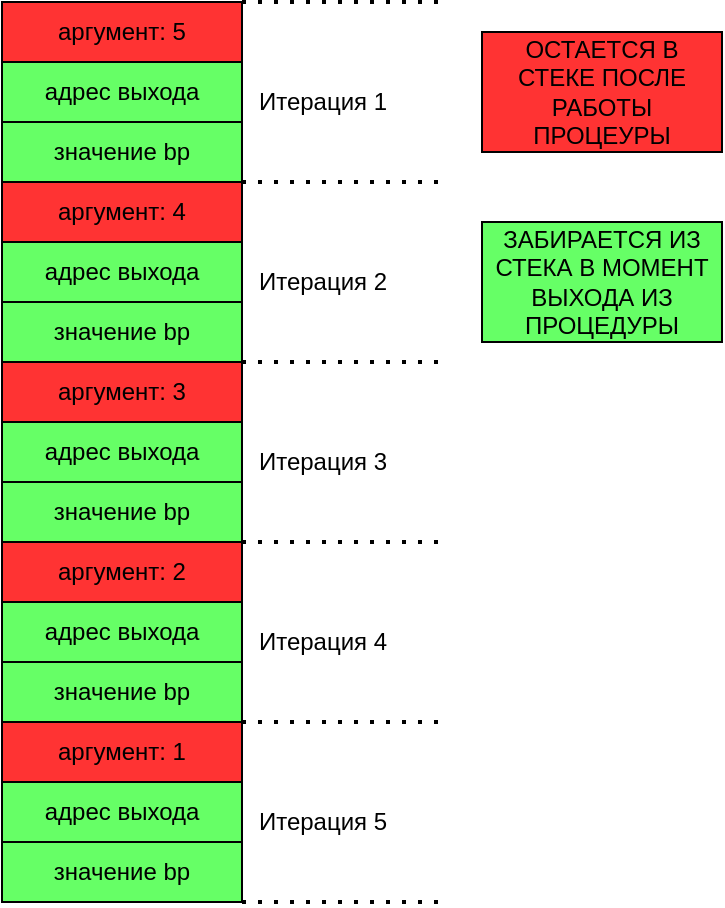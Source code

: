 <mxfile version="16.6.4" type="device"><diagram id="Uc1wvvwduVVXzbiheTy_" name="Page-1"><mxGraphModel dx="1182" dy="582" grid="1" gridSize="10" guides="1" tooltips="1" connect="1" arrows="1" fold="1" page="1" pageScale="1" pageWidth="827" pageHeight="1169" math="0" shadow="0"><root><mxCell id="0"/><mxCell id="1" parent="0"/><mxCell id="a-wlhacf8ZxkU_no-yL3-1" value="аргумент: 5" style="rounded=0;whiteSpace=wrap;html=1;fillColor=#FF3333;" vertex="1" parent="1"><mxGeometry x="220" y="90" width="120" height="30" as="geometry"/></mxCell><mxCell id="a-wlhacf8ZxkU_no-yL3-2" value="адрес выхода" style="rounded=0;whiteSpace=wrap;html=1;fillColor=#66FF66;" vertex="1" parent="1"><mxGeometry x="220" y="120" width="120" height="30" as="geometry"/></mxCell><mxCell id="a-wlhacf8ZxkU_no-yL3-4" value="значение bp" style="rounded=0;whiteSpace=wrap;html=1;fillColor=#66FF66;" vertex="1" parent="1"><mxGeometry x="220" y="150" width="120" height="30" as="geometry"/></mxCell><mxCell id="a-wlhacf8ZxkU_no-yL3-5" value="" style="endArrow=none;dashed=1;html=1;dashPattern=1 3;strokeWidth=2;rounded=0;exitX=1;exitY=0;exitDx=0;exitDy=0;" edge="1" parent="1" source="a-wlhacf8ZxkU_no-yL3-1"><mxGeometry width="50" height="50" relative="1" as="geometry"><mxPoint x="450" y="130" as="sourcePoint"/><mxPoint x="440" y="90" as="targetPoint"/></mxGeometry></mxCell><mxCell id="a-wlhacf8ZxkU_no-yL3-6" value="" style="endArrow=none;dashed=1;html=1;dashPattern=1 3;strokeWidth=2;rounded=0;exitX=1;exitY=1;exitDx=0;exitDy=0;" edge="1" parent="1" source="a-wlhacf8ZxkU_no-yL3-4"><mxGeometry width="50" height="50" relative="1" as="geometry"><mxPoint x="350" y="100" as="sourcePoint"/><mxPoint x="440" y="180" as="targetPoint"/></mxGeometry></mxCell><mxCell id="a-wlhacf8ZxkU_no-yL3-7" value="Итерация 1" style="text;html=1;align=center;verticalAlign=middle;resizable=0;points=[];autosize=1;strokeColor=none;fillColor=none;" vertex="1" parent="1"><mxGeometry x="340" y="130" width="80" height="20" as="geometry"/></mxCell><mxCell id="a-wlhacf8ZxkU_no-yL3-8" value="аргумент: 4" style="rounded=0;whiteSpace=wrap;html=1;fillColor=#FF3333;" vertex="1" parent="1"><mxGeometry x="220" y="180" width="120" height="30" as="geometry"/></mxCell><mxCell id="a-wlhacf8ZxkU_no-yL3-9" value="адрес выхода" style="rounded=0;whiteSpace=wrap;html=1;fillColor=#66FF66;" vertex="1" parent="1"><mxGeometry x="220" y="210" width="120" height="30" as="geometry"/></mxCell><mxCell id="a-wlhacf8ZxkU_no-yL3-10" value="значение bp" style="rounded=0;whiteSpace=wrap;html=1;fillColor=#66FF66;" vertex="1" parent="1"><mxGeometry x="220" y="240" width="120" height="30" as="geometry"/></mxCell><mxCell id="a-wlhacf8ZxkU_no-yL3-11" value="" style="endArrow=none;dashed=1;html=1;dashPattern=1 3;strokeWidth=2;rounded=0;exitX=1;exitY=0;exitDx=0;exitDy=0;" edge="1" parent="1" source="a-wlhacf8ZxkU_no-yL3-8"><mxGeometry width="50" height="50" relative="1" as="geometry"><mxPoint x="450" y="220" as="sourcePoint"/><mxPoint x="440" y="180" as="targetPoint"/></mxGeometry></mxCell><mxCell id="a-wlhacf8ZxkU_no-yL3-12" value="" style="endArrow=none;dashed=1;html=1;dashPattern=1 3;strokeWidth=2;rounded=0;exitX=1;exitY=1;exitDx=0;exitDy=0;" edge="1" parent="1" source="a-wlhacf8ZxkU_no-yL3-10"><mxGeometry width="50" height="50" relative="1" as="geometry"><mxPoint x="350" y="190" as="sourcePoint"/><mxPoint x="440" y="270" as="targetPoint"/></mxGeometry></mxCell><mxCell id="a-wlhacf8ZxkU_no-yL3-13" value="Итерация 2" style="text;html=1;align=center;verticalAlign=middle;resizable=0;points=[];autosize=1;strokeColor=none;fillColor=none;" vertex="1" parent="1"><mxGeometry x="340" y="220" width="80" height="20" as="geometry"/></mxCell><mxCell id="a-wlhacf8ZxkU_no-yL3-14" value="аргумент: 3" style="rounded=0;whiteSpace=wrap;html=1;fillColor=#FF3333;" vertex="1" parent="1"><mxGeometry x="220" y="270" width="120" height="30" as="geometry"/></mxCell><mxCell id="a-wlhacf8ZxkU_no-yL3-15" value="адрес выхода" style="rounded=0;whiteSpace=wrap;html=1;fillColor=#66FF66;" vertex="1" parent="1"><mxGeometry x="220" y="300" width="120" height="30" as="geometry"/></mxCell><mxCell id="a-wlhacf8ZxkU_no-yL3-16" value="значение bp" style="rounded=0;whiteSpace=wrap;html=1;fillColor=#66FF66;" vertex="1" parent="1"><mxGeometry x="220" y="330" width="120" height="30" as="geometry"/></mxCell><mxCell id="a-wlhacf8ZxkU_no-yL3-17" value="" style="endArrow=none;dashed=1;html=1;dashPattern=1 3;strokeWidth=2;rounded=0;exitX=1;exitY=0;exitDx=0;exitDy=0;" edge="1" parent="1" source="a-wlhacf8ZxkU_no-yL3-14"><mxGeometry width="50" height="50" relative="1" as="geometry"><mxPoint x="450" y="310" as="sourcePoint"/><mxPoint x="440" y="270" as="targetPoint"/></mxGeometry></mxCell><mxCell id="a-wlhacf8ZxkU_no-yL3-18" value="" style="endArrow=none;dashed=1;html=1;dashPattern=1 3;strokeWidth=2;rounded=0;exitX=1;exitY=1;exitDx=0;exitDy=0;" edge="1" parent="1" source="a-wlhacf8ZxkU_no-yL3-16"><mxGeometry width="50" height="50" relative="1" as="geometry"><mxPoint x="350" y="280" as="sourcePoint"/><mxPoint x="440" y="360" as="targetPoint"/></mxGeometry></mxCell><mxCell id="a-wlhacf8ZxkU_no-yL3-19" value="Итерация 3" style="text;html=1;align=center;verticalAlign=middle;resizable=0;points=[];autosize=1;strokeColor=none;fillColor=none;" vertex="1" parent="1"><mxGeometry x="340" y="310" width="80" height="20" as="geometry"/></mxCell><mxCell id="a-wlhacf8ZxkU_no-yL3-20" value="аргумент: 2" style="rounded=0;whiteSpace=wrap;html=1;fillColor=#FF3333;" vertex="1" parent="1"><mxGeometry x="220" y="360" width="120" height="30" as="geometry"/></mxCell><mxCell id="a-wlhacf8ZxkU_no-yL3-21" value="адрес выхода" style="rounded=0;whiteSpace=wrap;html=1;fillColor=#66FF66;" vertex="1" parent="1"><mxGeometry x="220" y="390" width="120" height="30" as="geometry"/></mxCell><mxCell id="a-wlhacf8ZxkU_no-yL3-22" value="значение bp" style="rounded=0;whiteSpace=wrap;html=1;fillColor=#66FF66;" vertex="1" parent="1"><mxGeometry x="220" y="420" width="120" height="30" as="geometry"/></mxCell><mxCell id="a-wlhacf8ZxkU_no-yL3-23" value="" style="endArrow=none;dashed=1;html=1;dashPattern=1 3;strokeWidth=2;rounded=0;exitX=1;exitY=0;exitDx=0;exitDy=0;" edge="1" parent="1" source="a-wlhacf8ZxkU_no-yL3-20"><mxGeometry width="50" height="50" relative="1" as="geometry"><mxPoint x="450" y="400" as="sourcePoint"/><mxPoint x="440" y="360" as="targetPoint"/></mxGeometry></mxCell><mxCell id="a-wlhacf8ZxkU_no-yL3-24" value="" style="endArrow=none;dashed=1;html=1;dashPattern=1 3;strokeWidth=2;rounded=0;exitX=1;exitY=1;exitDx=0;exitDy=0;" edge="1" parent="1" source="a-wlhacf8ZxkU_no-yL3-22"><mxGeometry width="50" height="50" relative="1" as="geometry"><mxPoint x="350" y="370" as="sourcePoint"/><mxPoint x="440" y="450" as="targetPoint"/></mxGeometry></mxCell><mxCell id="a-wlhacf8ZxkU_no-yL3-25" value="Итерация 4" style="text;html=1;align=center;verticalAlign=middle;resizable=0;points=[];autosize=1;strokeColor=none;fillColor=none;" vertex="1" parent="1"><mxGeometry x="340" y="400" width="80" height="20" as="geometry"/></mxCell><mxCell id="a-wlhacf8ZxkU_no-yL3-26" value="аргумент: 1" style="rounded=0;whiteSpace=wrap;html=1;fillColor=#FF3333;" vertex="1" parent="1"><mxGeometry x="220" y="450" width="120" height="30" as="geometry"/></mxCell><mxCell id="a-wlhacf8ZxkU_no-yL3-27" value="адрес выхода" style="rounded=0;whiteSpace=wrap;html=1;fillColor=#66FF66;" vertex="1" parent="1"><mxGeometry x="220" y="480" width="120" height="30" as="geometry"/></mxCell><mxCell id="a-wlhacf8ZxkU_no-yL3-28" value="значение bp" style="rounded=0;whiteSpace=wrap;html=1;fillColor=#66FF66;" vertex="1" parent="1"><mxGeometry x="220" y="510" width="120" height="30" as="geometry"/></mxCell><mxCell id="a-wlhacf8ZxkU_no-yL3-29" value="" style="endArrow=none;dashed=1;html=1;dashPattern=1 3;strokeWidth=2;rounded=0;exitX=1;exitY=0;exitDx=0;exitDy=0;" edge="1" parent="1" source="a-wlhacf8ZxkU_no-yL3-26"><mxGeometry width="50" height="50" relative="1" as="geometry"><mxPoint x="450" y="490" as="sourcePoint"/><mxPoint x="440" y="450" as="targetPoint"/></mxGeometry></mxCell><mxCell id="a-wlhacf8ZxkU_no-yL3-30" value="" style="endArrow=none;dashed=1;html=1;dashPattern=1 3;strokeWidth=2;rounded=0;exitX=1;exitY=1;exitDx=0;exitDy=0;" edge="1" parent="1" source="a-wlhacf8ZxkU_no-yL3-28"><mxGeometry width="50" height="50" relative="1" as="geometry"><mxPoint x="350" y="460" as="sourcePoint"/><mxPoint x="440" y="540" as="targetPoint"/></mxGeometry></mxCell><mxCell id="a-wlhacf8ZxkU_no-yL3-31" value="Итерация 5" style="text;html=1;align=center;verticalAlign=middle;resizable=0;points=[];autosize=1;strokeColor=none;fillColor=none;" vertex="1" parent="1"><mxGeometry x="340" y="490" width="80" height="20" as="geometry"/></mxCell><mxCell id="a-wlhacf8ZxkU_no-yL3-32" value="ОСТАЕТСЯ В СТЕКЕ ПОСЛЕ РАБОТЫ ПРОЦЕУРЫ" style="rounded=0;whiteSpace=wrap;html=1;fillColor=#FF3333;" vertex="1" parent="1"><mxGeometry x="460" y="105" width="120" height="60" as="geometry"/></mxCell><mxCell id="a-wlhacf8ZxkU_no-yL3-33" value="ЗАБИРАЕТСЯ ИЗ СТЕКА В МОМЕНТ ВЫХОДА ИЗ ПРОЦЕДУРЫ" style="rounded=0;whiteSpace=wrap;html=1;fillColor=#66FF66;" vertex="1" parent="1"><mxGeometry x="460" y="200" width="120" height="60" as="geometry"/></mxCell></root></mxGraphModel></diagram></mxfile>